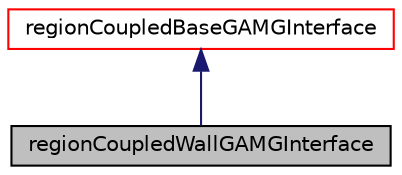 digraph "regionCoupledWallGAMGInterface"
{
  bgcolor="transparent";
  edge [fontname="Helvetica",fontsize="10",labelfontname="Helvetica",labelfontsize="10"];
  node [fontname="Helvetica",fontsize="10",shape=record];
  Node1 [label="regionCoupledWallGAMGInterface",height=0.2,width=0.4,color="black", fillcolor="grey75", style="filled", fontcolor="black"];
  Node2 -> Node1 [dir="back",color="midnightblue",fontsize="10",style="solid",fontname="Helvetica"];
  Node2 [label="regionCoupledBaseGAMGInterface",height=0.2,width=0.4,color="red",URL="$a02160.html",tooltip="Base class for GAMG agglomerated coupled region interface. "];
}
